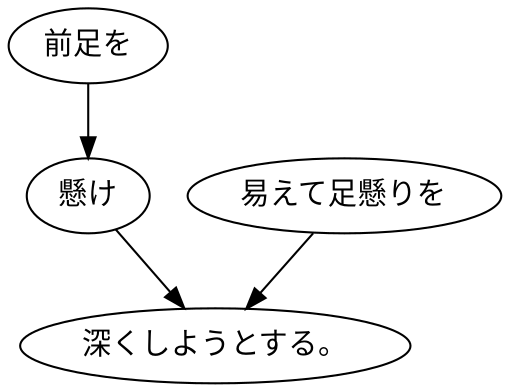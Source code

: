 digraph graph3340 {
	node0 [label="前足を"];
	node1 [label="懸け"];
	node2 [label="易えて足懸りを"];
	node3 [label="深くしようとする。"];
	node0 -> node1;
	node1 -> node3;
	node2 -> node3;
}
